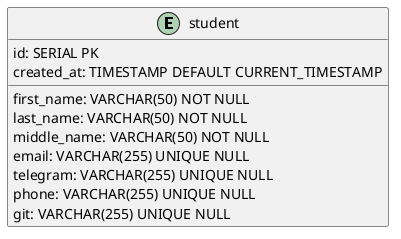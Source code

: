 @startuml
entity student {
  id: SERIAL PK
  first_name: VARCHAR(50) NOT NULL
  last_name: VARCHAR(50) NOT NULL
  middle_name: VARCHAR(50) NOT NULL
  email: VARCHAR(255) UNIQUE NULL
  telegram: VARCHAR(255) UNIQUE NULL
  phone: VARCHAR(255) UNIQUE NULL
  git: VARCHAR(255) UNIQUE NULL
  created_at: TIMESTAMP DEFAULT CURRENT_TIMESTAMP
}
@enduml
